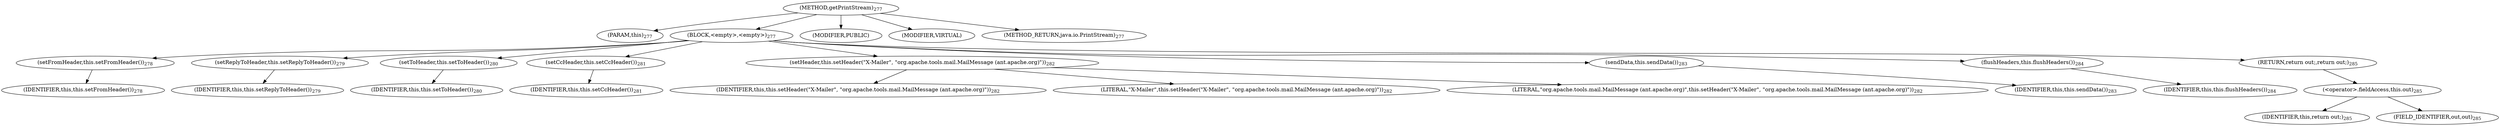 digraph "getPrintStream" {  
"429" [label = <(METHOD,getPrintStream)<SUB>277</SUB>> ]
"30" [label = <(PARAM,this)<SUB>277</SUB>> ]
"430" [label = <(BLOCK,&lt;empty&gt;,&lt;empty&gt;)<SUB>277</SUB>> ]
"431" [label = <(setFromHeader,this.setFromHeader())<SUB>278</SUB>> ]
"29" [label = <(IDENTIFIER,this,this.setFromHeader())<SUB>278</SUB>> ]
"432" [label = <(setReplyToHeader,this.setReplyToHeader())<SUB>279</SUB>> ]
"31" [label = <(IDENTIFIER,this,this.setReplyToHeader())<SUB>279</SUB>> ]
"433" [label = <(setToHeader,this.setToHeader())<SUB>280</SUB>> ]
"32" [label = <(IDENTIFIER,this,this.setToHeader())<SUB>280</SUB>> ]
"434" [label = <(setCcHeader,this.setCcHeader())<SUB>281</SUB>> ]
"33" [label = <(IDENTIFIER,this,this.setCcHeader())<SUB>281</SUB>> ]
"435" [label = <(setHeader,this.setHeader(&quot;X-Mailer&quot;, &quot;org.apache.tools.mail.MailMessage (ant.apache.org)&quot;))<SUB>282</SUB>> ]
"34" [label = <(IDENTIFIER,this,this.setHeader(&quot;X-Mailer&quot;, &quot;org.apache.tools.mail.MailMessage (ant.apache.org)&quot;))<SUB>282</SUB>> ]
"436" [label = <(LITERAL,&quot;X-Mailer&quot;,this.setHeader(&quot;X-Mailer&quot;, &quot;org.apache.tools.mail.MailMessage (ant.apache.org)&quot;))<SUB>282</SUB>> ]
"437" [label = <(LITERAL,&quot;org.apache.tools.mail.MailMessage (ant.apache.org)&quot;,this.setHeader(&quot;X-Mailer&quot;, &quot;org.apache.tools.mail.MailMessage (ant.apache.org)&quot;))<SUB>282</SUB>> ]
"438" [label = <(sendData,this.sendData())<SUB>283</SUB>> ]
"35" [label = <(IDENTIFIER,this,this.sendData())<SUB>283</SUB>> ]
"439" [label = <(flushHeaders,this.flushHeaders())<SUB>284</SUB>> ]
"36" [label = <(IDENTIFIER,this,this.flushHeaders())<SUB>284</SUB>> ]
"440" [label = <(RETURN,return out;,return out;)<SUB>285</SUB>> ]
"441" [label = <(&lt;operator&gt;.fieldAccess,this.out)<SUB>285</SUB>> ]
"442" [label = <(IDENTIFIER,this,return out;)<SUB>285</SUB>> ]
"443" [label = <(FIELD_IDENTIFIER,out,out)<SUB>285</SUB>> ]
"444" [label = <(MODIFIER,PUBLIC)> ]
"445" [label = <(MODIFIER,VIRTUAL)> ]
"446" [label = <(METHOD_RETURN,java.io.PrintStream)<SUB>277</SUB>> ]
  "429" -> "30" 
  "429" -> "430" 
  "429" -> "444" 
  "429" -> "445" 
  "429" -> "446" 
  "430" -> "431" 
  "430" -> "432" 
  "430" -> "433" 
  "430" -> "434" 
  "430" -> "435" 
  "430" -> "438" 
  "430" -> "439" 
  "430" -> "440" 
  "431" -> "29" 
  "432" -> "31" 
  "433" -> "32" 
  "434" -> "33" 
  "435" -> "34" 
  "435" -> "436" 
  "435" -> "437" 
  "438" -> "35" 
  "439" -> "36" 
  "440" -> "441" 
  "441" -> "442" 
  "441" -> "443" 
}
